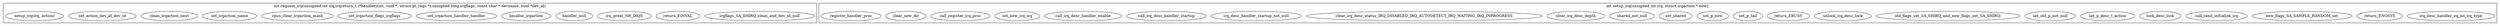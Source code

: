digraph manage_c{
        subgraph cluster_request_irq{
                label="int request_irq(unsigned int irq,irqreturn_t (*handler)(int, void *, struct pt_regs *),unsigned long irqflags, const char * devname, void *dev_id)";
                irqflags_SA_SHIRQ_clean_and_dev_id_null[label="irqflags_SA_SHIRQ_clean_and_dev_id_null"];
                return_EINVAL;
                irq_great_NR_IRQS[label="irq_great_NR_IRQS"];
                handler_null[label="handler_null"];
                kmalloc_irqaction[label="kmalloc_irqaction"];
                set_irqaction_handler[label="set_irqaction_handler_handler"];
                set_irqaction_flags[label="set_irqaction_flags_irqflags"];
                cpus_clear_irqaction_mask[label="cpus_clear_irqaction_mask"];
                set_irqaction_name[label="set_irqaction_name"];
                clean_irqaction_next[label="clean_irqaction_next"];
                set_action_dev_id_dev_id[label="set_action_dev_id_dev_id"];
                setup_irq[label="setup_irq(irq, action)"];
        }

        subgraph cluster_setup_irq{
                label="int setup_irq(unsigned int irq, struct irqaction * new);";
                irq_desc_handler_eq_no_irq_type[label="irq_desc_handler_eq_no_irq_type"];
                return_ENOSYS;
                new_flags_SA_SAMPLE_RANDOM_set[label="new_flags_SA_SAMPLE_RANDOM_set"];
                call_rand_initialize_irq[label="call_rand_initialize_irq"];
                lock_irq_desc_lock[label="lock_desc_lock"];
                set_p_desc_t_action[label="set_p_desc_t_action"];
                set_old_p_not_null[label="set_old_p_not_null"];
                old_flags_set_SA_SHIRQ_and_new_flags_set_SA_SHIRQ[label="old_flags_set_SA_SHIRQ_and_new_flags_set_SA_SHIRQ;"];
                unlock_irq_desc_lock[label="unlock_irq_desc_lock"];
                return_EBUSY[label="return_EBUSY"];
                set_p_tail[label="set_p_tail"];
                set_p_new[label="set_p_new"];
                set_shared[label="set_shared"];
                shared_not_null[label="shared_not_null"];
                clear_irq_desc_depth[label="clear_irq_desc_depth"];
                clear_irq_desc_status_IRQ_DISABLED_IRQ_AUTODETECT_IRQ_WAITING_IRQ_INPROGRESS[label="clear_irq_desc_status_IRQ_DISABLED_IRQ_AUTODETECT_IRQ_WAITING_IRQ_INPROGRESS"];
                irq_desc_handler_startup_not_null[label="irq_desc_handler_startup_not_null"];
                call_irq_desc_handler_startup[label="call_irq_desc_handler_startup"];
                call_irq_desc_handler_enable[label="call_irq_desc_handler_enable"];
                unlock_irq_desc_lock[label="unlock_irq_desc_lock"];
                set_new_irq_irq[label="set_new_irq_irq"];
                call_register_irq_proc[label="call_register_irq_proc"];
                clear_new_dir[label="clear_new_dir"];
                register_handler_proc[label="register_handler_proc"];
                
                
                }
}

